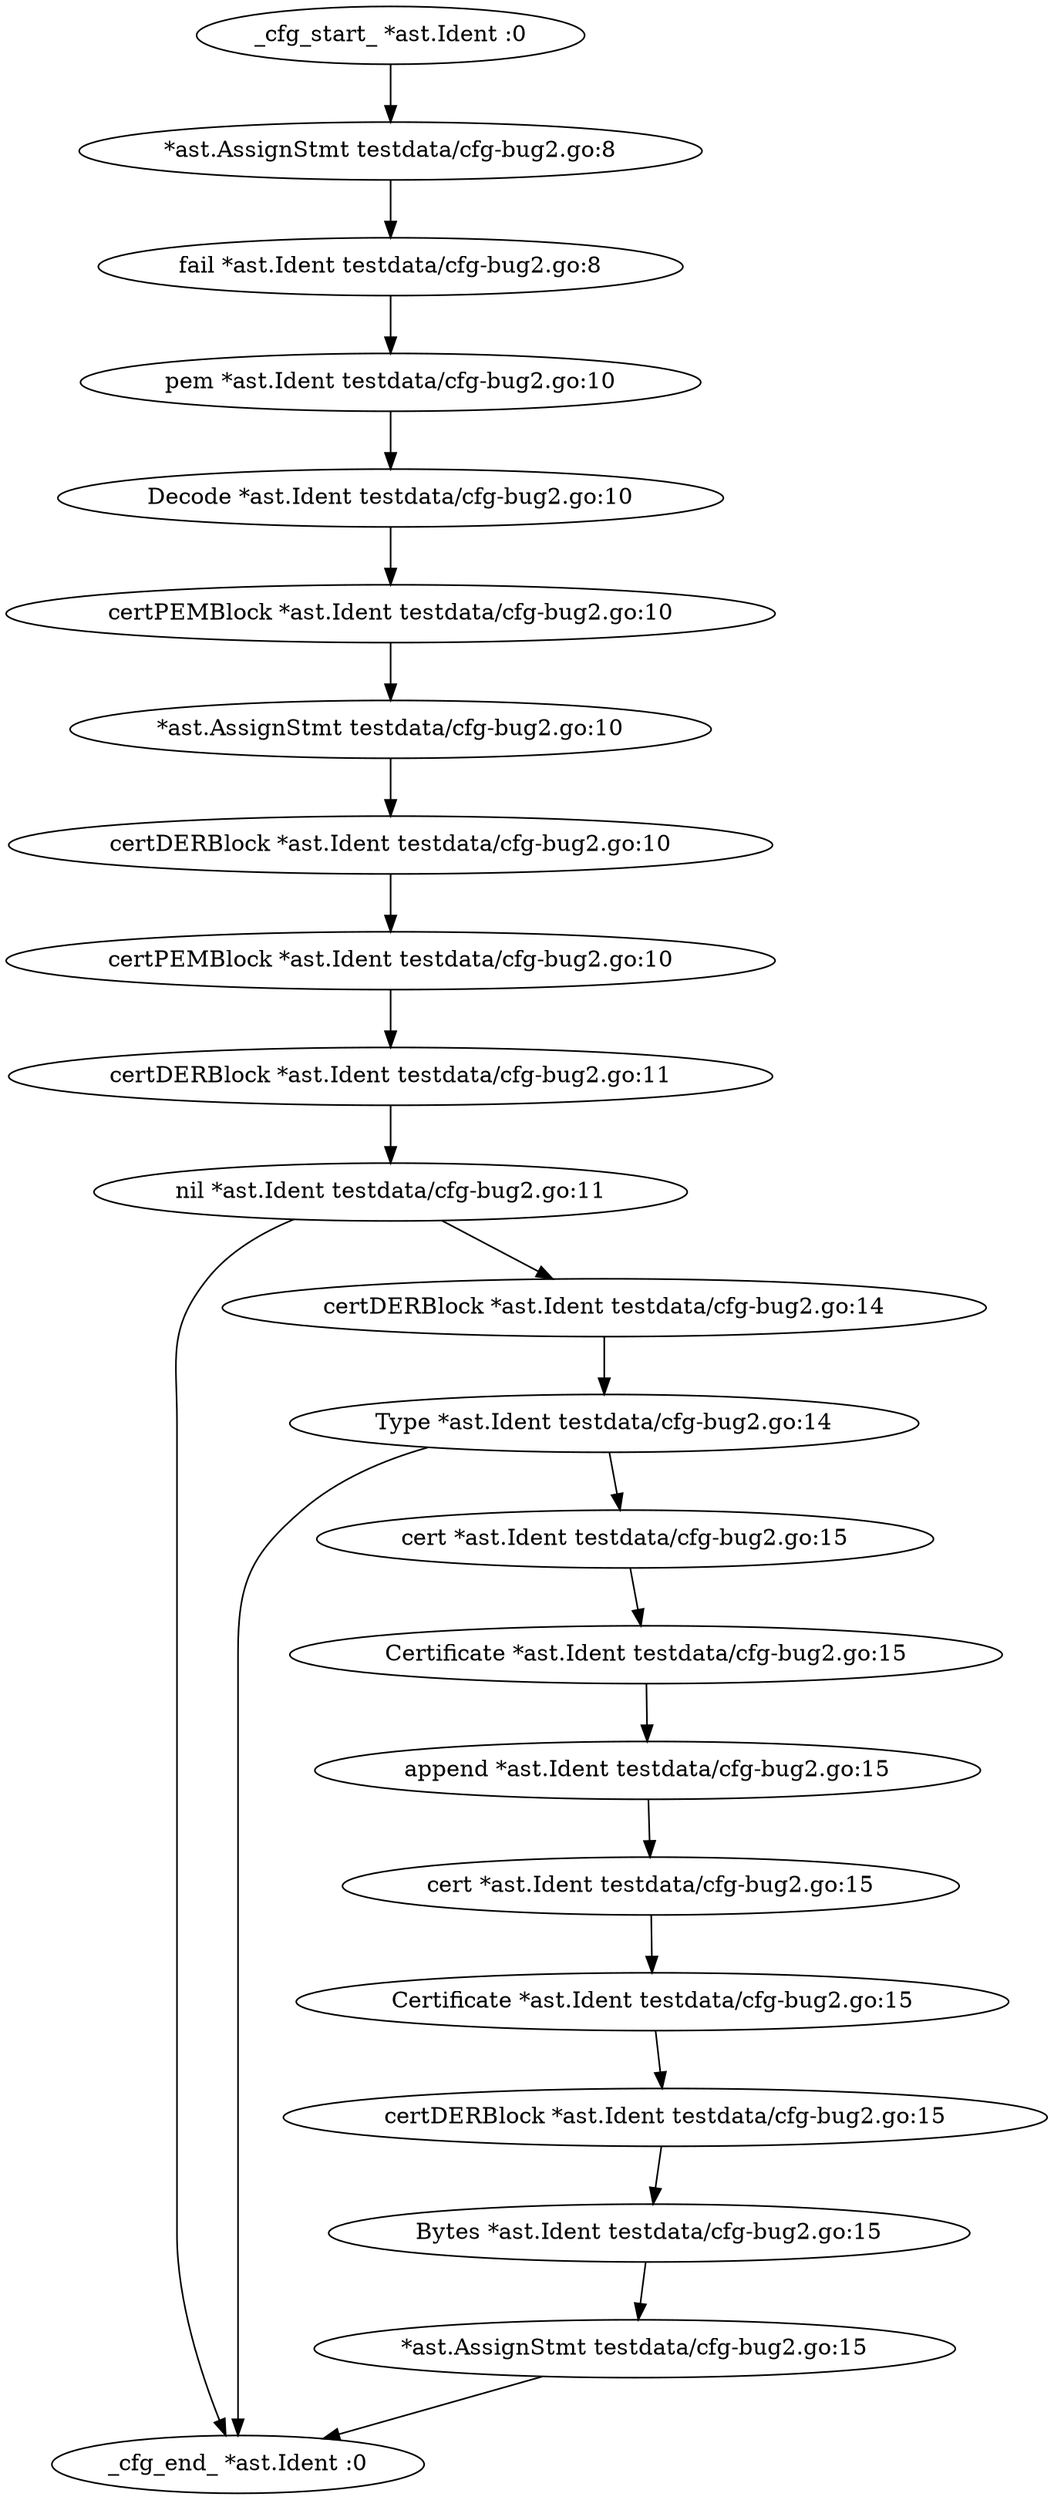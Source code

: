 digraph cfg {
n12 [label="_cfg_end_ *ast.Ident :0"];
n22 [label="*ast.AssignStmt testdata/cfg-bug2.go:15"];
n22 -> n12 [label=""];
n21 [label="Bytes *ast.Ident testdata/cfg-bug2.go:15"];
n21 -> n22 [label=""];
n20 [label="certDERBlock *ast.Ident testdata/cfg-bug2.go:15"];
n20 -> n21 [label=""];
n19 [label="Certificate *ast.Ident testdata/cfg-bug2.go:15"];
n19 -> n20 [label=""];
n18 [label="cert *ast.Ident testdata/cfg-bug2.go:15"];
n18 -> n19 [label=""];
n17 [label="append *ast.Ident testdata/cfg-bug2.go:15"];
n17 -> n18 [label=""];
n16 [label="Certificate *ast.Ident testdata/cfg-bug2.go:15"];
n16 -> n17 [label=""];
n15 [label="cert *ast.Ident testdata/cfg-bug2.go:15"];
n15 -> n16 [label=""];
n14 [label="Type *ast.Ident testdata/cfg-bug2.go:14"];
n14 -> n15 [label=""];
n14 -> n12 [label=""];
n13 [label="certDERBlock *ast.Ident testdata/cfg-bug2.go:14"];
n13 -> n14 [label=""];
n11 [label="nil *ast.Ident testdata/cfg-bug2.go:11"];
n11 -> n12 [label=""];
n11 -> n13 [label=""];
n10 [label="certDERBlock *ast.Ident testdata/cfg-bug2.go:11"];
n10 -> n11 [label=""];
n9 [label="certPEMBlock *ast.Ident testdata/cfg-bug2.go:10"];
n9 -> n10 [label=""];
n8 [label="certDERBlock *ast.Ident testdata/cfg-bug2.go:10"];
n8 -> n9 [label=""];
n7 [label="*ast.AssignStmt testdata/cfg-bug2.go:10"];
n7 -> n8 [label=""];
n6 [label="certPEMBlock *ast.Ident testdata/cfg-bug2.go:10"];
n6 -> n7 [label=""];
n5 [label="Decode *ast.Ident testdata/cfg-bug2.go:10"];
n5 -> n6 [label=""];
n4 [label="pem *ast.Ident testdata/cfg-bug2.go:10"];
n4 -> n5 [label=""];
n3 [label="fail *ast.Ident testdata/cfg-bug2.go:8"];
n3 -> n4 [label=""];
n2 [label="*ast.AssignStmt testdata/cfg-bug2.go:8"];
n2 -> n3 [label=""];
n1 [label="_cfg_start_ *ast.Ident :0"];
n1 -> n2 [label=""];
}
